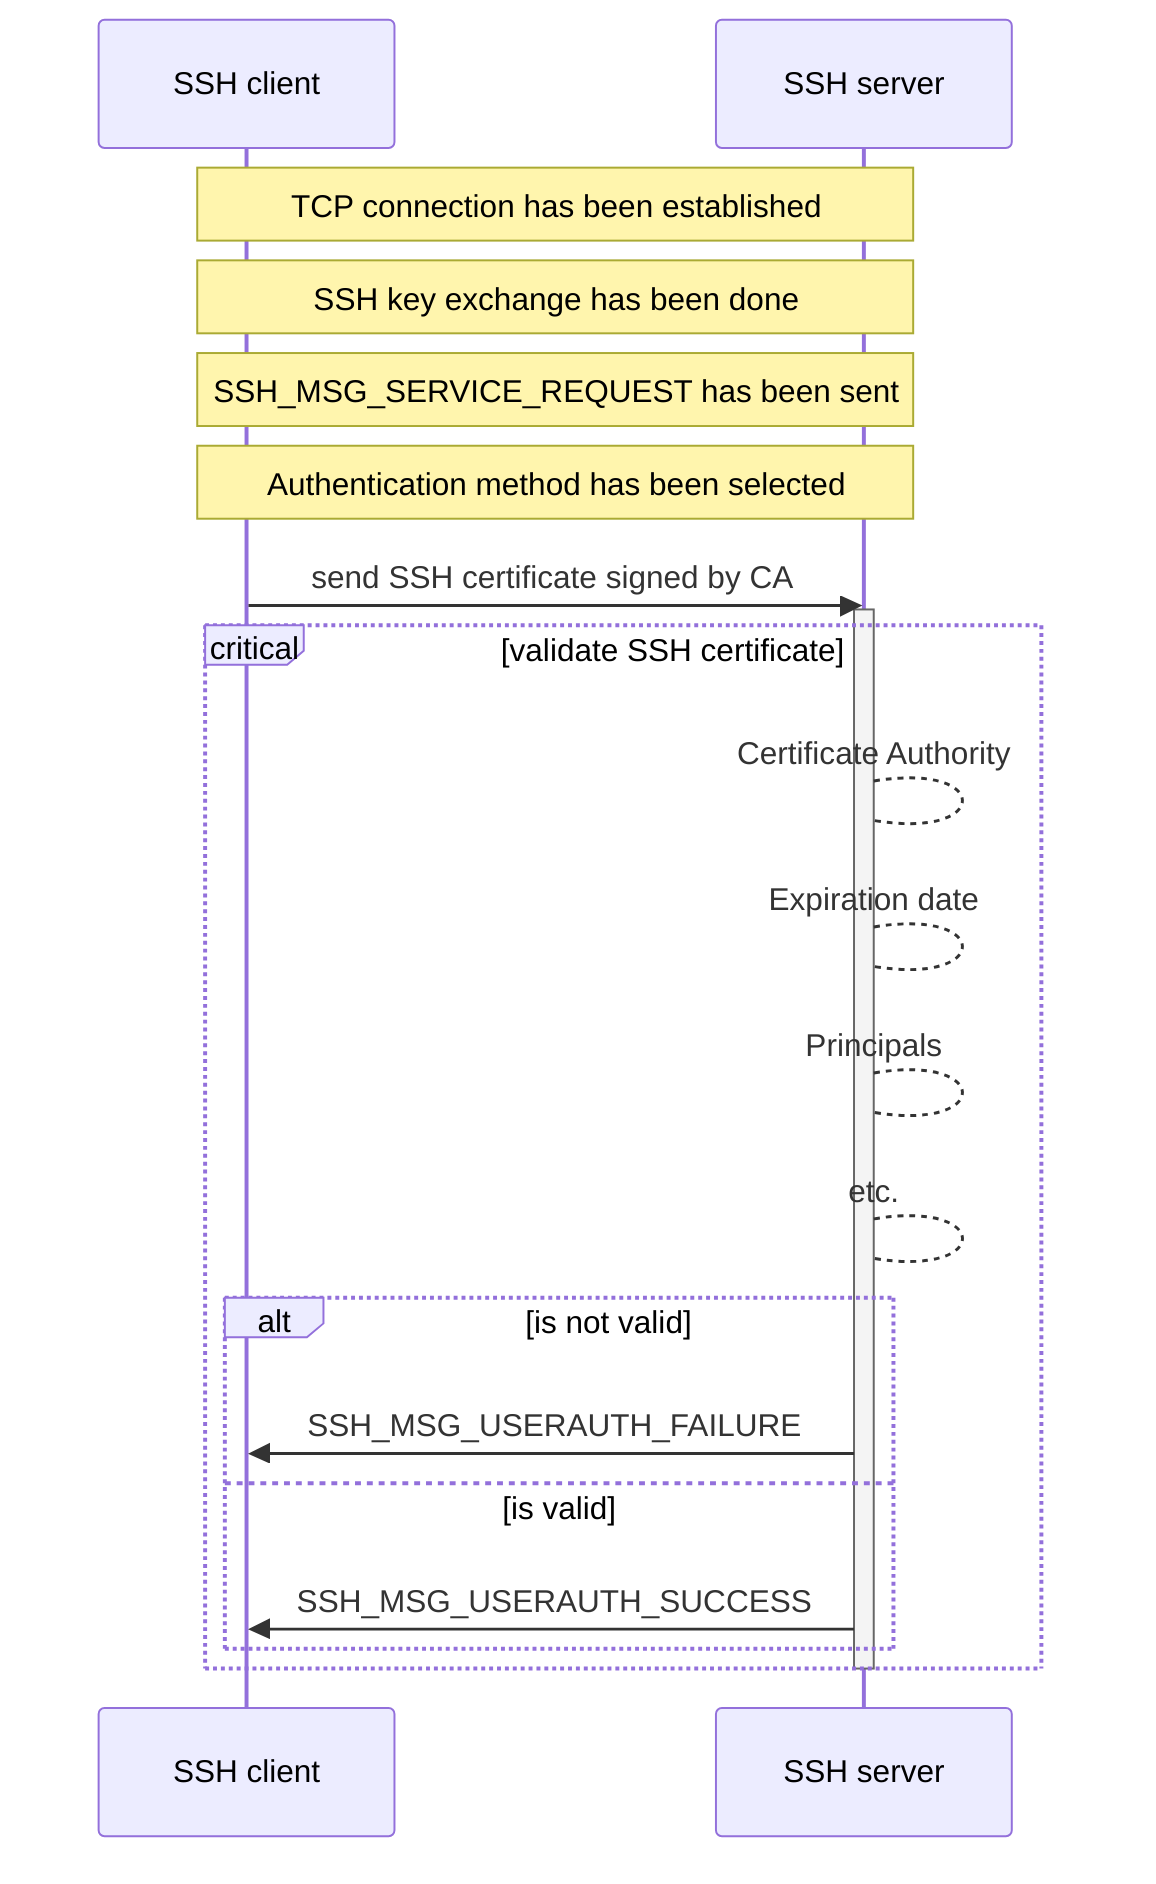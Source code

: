 sequenceDiagram
    participant c as SSH client
    participant s as SSH server
    Note over c, s: TCP connection has been established
    Note over c, s: SSH key exchange has been done
    Note over c, s: SSH_MSG_SERVICE_REQUEST has been sent
    Note over c, s: Authentication method has been selected
    c ->> s: send SSH certificate signed by CA
    activate s
    critical validate SSH certificate
        s-->s: Certificate Authority
        s-->s: Expiration date
        s-->s: Principals
        s-->s: etc.
            alt is not valid
                s->>c: SSH_MSG_USERAUTH_FAILURE
            else is valid
        s->>c: SSH_MSG_USERAUTH_SUCCESS
    end
    end
    deactivate s